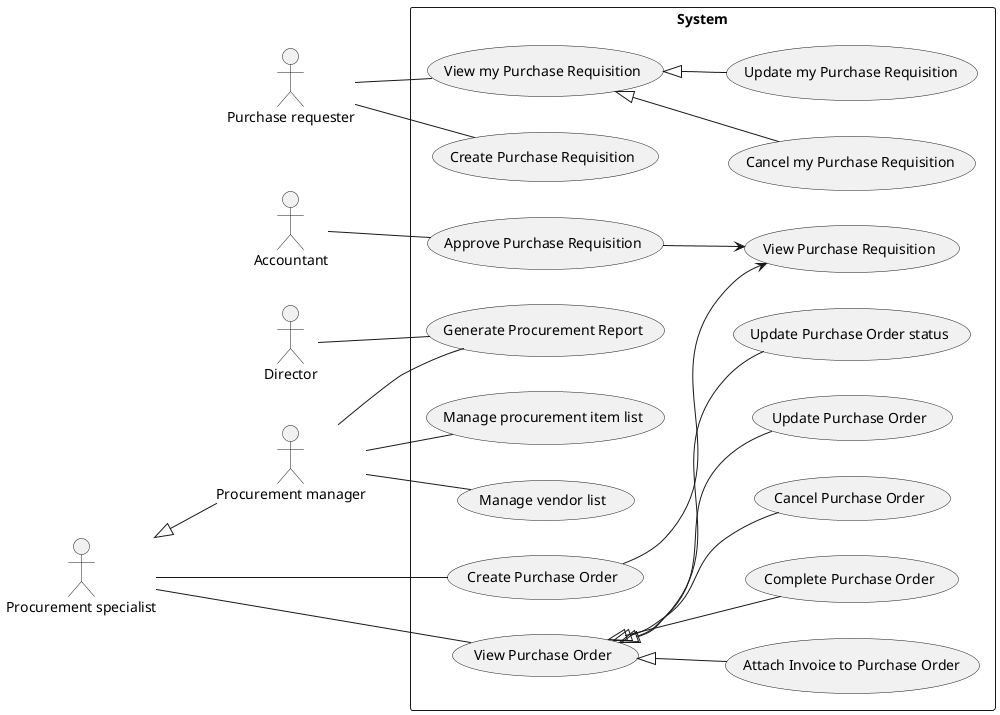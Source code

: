 @startuml Procurement
left to right direction

:Director: as d
:Accountant: as a

:Purchase requester: as pr
:Procurement manager: as pm
:Procurement specialist: as ps
ps <|-- pm

rectangle System {
    pr -- (Create Purchase Requisition)
    pr -- (View my Purchase Requisition)
    (View my Purchase Requisition) <|-- (Update my Purchase Requisition)
    (View my Purchase Requisition) <|-- (Cancel my Purchase Requisition)
    a -- (Approve Purchase Requisition)
    (Approve Purchase Requisition) --> (View Purchase Requisition)

    ps -- (Create Purchase Order)
    (Create Purchase Order) --> (View Purchase Requisition)
    ps -- (View Purchase Order)
    (View Purchase Order) <|-- (Update Purchase Order)
    (View Purchase Order) <|-- (Update Purchase Order status)
    (View Purchase Order) <|-- (Attach Invoice to Purchase Order)
    (View Purchase Order) <|-- (Complete Purchase Order)
    (View Purchase Order) <|-- (Cancel Purchase Order)

    pm -- (Manage vendor list)
    pm -- (Manage procurement item list)

    pm -- (Generate Procurement Report)
    d -- (Generate Procurement Report)
}
@enduml